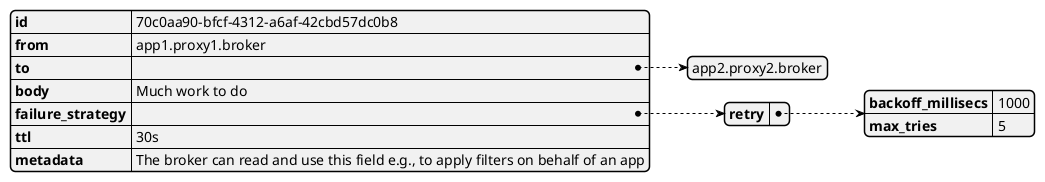 @startjson

{
  "id": "70c0aa90-bfcf-4312-a6af-42cbd57dc0b8",
  "from": "app1.proxy1.broker",
  "to": [
      "app2.proxy2.broker"
      ],
  "body": "Much work to do",
  "failure_strategy": {
    "retry": {
      "backoff_millisecs": 1000,
      "max_tries": 5
    }
  },
  "ttl": "30s",
  "metadata": "The broker can read and use this field e.g., to apply filters on behalf of an app"
}

@endjson